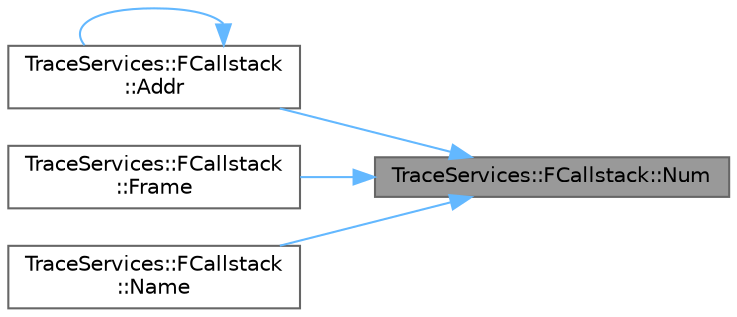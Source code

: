 digraph "TraceServices::FCallstack::Num"
{
 // INTERACTIVE_SVG=YES
 // LATEX_PDF_SIZE
  bgcolor="transparent";
  edge [fontname=Helvetica,fontsize=10,labelfontname=Helvetica,labelfontsize=10];
  node [fontname=Helvetica,fontsize=10,shape=box,height=0.2,width=0.4];
  rankdir="RL";
  Node1 [id="Node000001",label="TraceServices::FCallstack::Num",height=0.2,width=0.4,color="gray40", fillcolor="grey60", style="filled", fontcolor="black",tooltip="Gets the number of stack frames in callstack."];
  Node1 -> Node2 [id="edge1_Node000001_Node000002",dir="back",color="steelblue1",style="solid",tooltip=" "];
  Node2 [id="Node000002",label="TraceServices::FCallstack\l::Addr",height=0.2,width=0.4,color="grey40", fillcolor="white", style="filled",URL="$dd/d8d/structTraceServices_1_1FCallstack.html#a26cf5b1d0f6df6b0cec979afac5183ef",tooltip="Gets the address at a given stack depth."];
  Node2 -> Node2 [id="edge2_Node000002_Node000002",dir="back",color="steelblue1",style="solid",tooltip=" "];
  Node1 -> Node3 [id="edge3_Node000001_Node000003",dir="back",color="steelblue1",style="solid",tooltip=" "];
  Node3 [id="Node000003",label="TraceServices::FCallstack\l::Frame",height=0.2,width=0.4,color="grey40", fillcolor="white", style="filled",URL="$dd/d8d/structTraceServices_1_1FCallstack.html#a183c9780c2c3d9d27ef99950e88b7e10",tooltip="Gets the entire frame at given depth."];
  Node1 -> Node4 [id="edge4_Node000001_Node000004",dir="back",color="steelblue1",style="solid",tooltip=" "];
  Node4 [id="Node000004",label="TraceServices::FCallstack\l::Name",height=0.2,width=0.4,color="grey40", fillcolor="white", style="filled",URL="$dd/d8d/structTraceServices_1_1FCallstack.html#aede4fb8dd863dffe2be1f4b360bf29c2",tooltip="Gets the cached symbol name at a given stack depth."];
}

